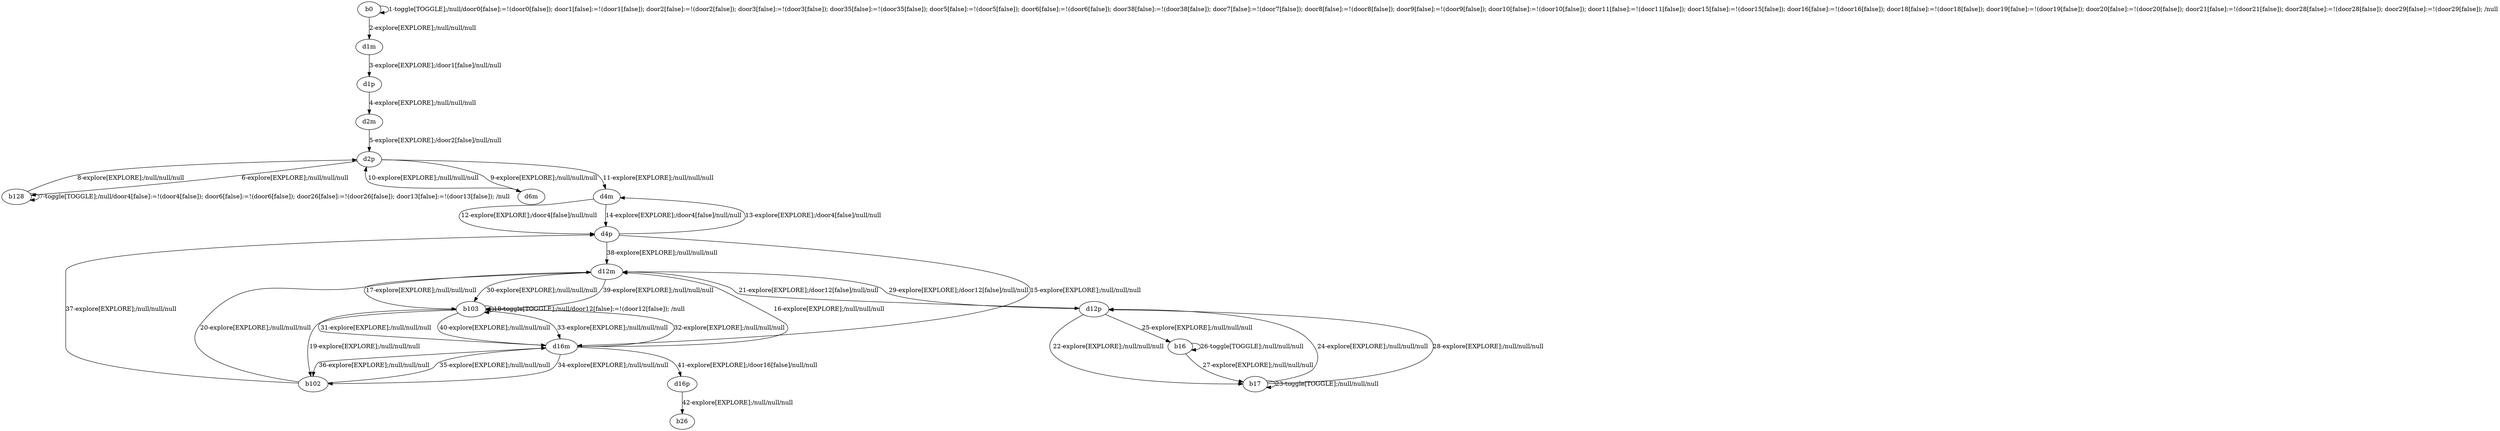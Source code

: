 # Total number of goals covered by this test: 6
# d12p --> b17
# b17 --> b17
# b16 --> b17
# b17 --> d12p
# b16 --> b16
# d12p --> d12m

digraph g {
"b0" -> "b0" [label = "1-toggle[TOGGLE];/null/door0[false]:=!(door0[false]); door1[false]:=!(door1[false]); door2[false]:=!(door2[false]); door3[false]:=!(door3[false]); door35[false]:=!(door35[false]); door5[false]:=!(door5[false]); door6[false]:=!(door6[false]); door38[false]:=!(door38[false]); door7[false]:=!(door7[false]); door8[false]:=!(door8[false]); door9[false]:=!(door9[false]); door10[false]:=!(door10[false]); door11[false]:=!(door11[false]); door15[false]:=!(door15[false]); door16[false]:=!(door16[false]); door18[false]:=!(door18[false]); door19[false]:=!(door19[false]); door20[false]:=!(door20[false]); door21[false]:=!(door21[false]); door28[false]:=!(door28[false]); door29[false]:=!(door29[false]); /null"];
"b0" -> "d1m" [label = "2-explore[EXPLORE];/null/null/null"];
"d1m" -> "d1p" [label = "3-explore[EXPLORE];/door1[false]/null/null"];
"d1p" -> "d2m" [label = "4-explore[EXPLORE];/null/null/null"];
"d2m" -> "d2p" [label = "5-explore[EXPLORE];/door2[false]/null/null"];
"d2p" -> "b128" [label = "6-explore[EXPLORE];/null/null/null"];
"b128" -> "b128" [label = "7-toggle[TOGGLE];/null/door4[false]:=!(door4[false]); door6[false]:=!(door6[false]); door26[false]:=!(door26[false]); door13[false]:=!(door13[false]); /null"];
"b128" -> "d2p" [label = "8-explore[EXPLORE];/null/null/null"];
"d2p" -> "d6m" [label = "9-explore[EXPLORE];/null/null/null"];
"d6m" -> "d2p" [label = "10-explore[EXPLORE];/null/null/null"];
"d2p" -> "d4m" [label = "11-explore[EXPLORE];/null/null/null"];
"d4m" -> "d4p" [label = "12-explore[EXPLORE];/door4[false]/null/null"];
"d4p" -> "d4m" [label = "13-explore[EXPLORE];/door4[false]/null/null"];
"d4m" -> "d4p" [label = "14-explore[EXPLORE];/door4[false]/null/null"];
"d4p" -> "d16m" [label = "15-explore[EXPLORE];/null/null/null"];
"d16m" -> "d12m" [label = "16-explore[EXPLORE];/null/null/null"];
"d12m" -> "b103" [label = "17-explore[EXPLORE];/null/null/null"];
"b103" -> "b103" [label = "18-toggle[TOGGLE];/null/door12[false]:=!(door12[false]); /null"];
"b103" -> "b102" [label = "19-explore[EXPLORE];/null/null/null"];
"b102" -> "d12m" [label = "20-explore[EXPLORE];/null/null/null"];
"d12m" -> "d12p" [label = "21-explore[EXPLORE];/door12[false]/null/null"];
"d12p" -> "b17" [label = "22-explore[EXPLORE];/null/null/null"];
"b17" -> "b17" [label = "23-toggle[TOGGLE];/null/null/null"];
"b17" -> "d12p" [label = "24-explore[EXPLORE];/null/null/null"];
"d12p" -> "b16" [label = "25-explore[EXPLORE];/null/null/null"];
"b16" -> "b16" [label = "26-toggle[TOGGLE];/null/null/null"];
"b16" -> "b17" [label = "27-explore[EXPLORE];/null/null/null"];
"b17" -> "d12p" [label = "28-explore[EXPLORE];/null/null/null"];
"d12p" -> "d12m" [label = "29-explore[EXPLORE];/door12[false]/null/null"];
"d12m" -> "b103" [label = "30-explore[EXPLORE];/null/null/null"];
"b103" -> "d16m" [label = "31-explore[EXPLORE];/null/null/null"];
"d16m" -> "b103" [label = "32-explore[EXPLORE];/null/null/null"];
"b103" -> "d16m" [label = "33-explore[EXPLORE];/null/null/null"];
"d16m" -> "b102" [label = "34-explore[EXPLORE];/null/null/null"];
"b102" -> "d16m" [label = "35-explore[EXPLORE];/null/null/null"];
"d16m" -> "b102" [label = "36-explore[EXPLORE];/null/null/null"];
"b102" -> "d4p" [label = "37-explore[EXPLORE];/null/null/null"];
"d4p" -> "d12m" [label = "38-explore[EXPLORE];/null/null/null"];
"d12m" -> "b103" [label = "39-explore[EXPLORE];/null/null/null"];
"b103" -> "d16m" [label = "40-explore[EXPLORE];/null/null/null"];
"d16m" -> "d16p" [label = "41-explore[EXPLORE];/door16[false]/null/null"];
"d16p" -> "b26" [label = "42-explore[EXPLORE];/null/null/null"];
}